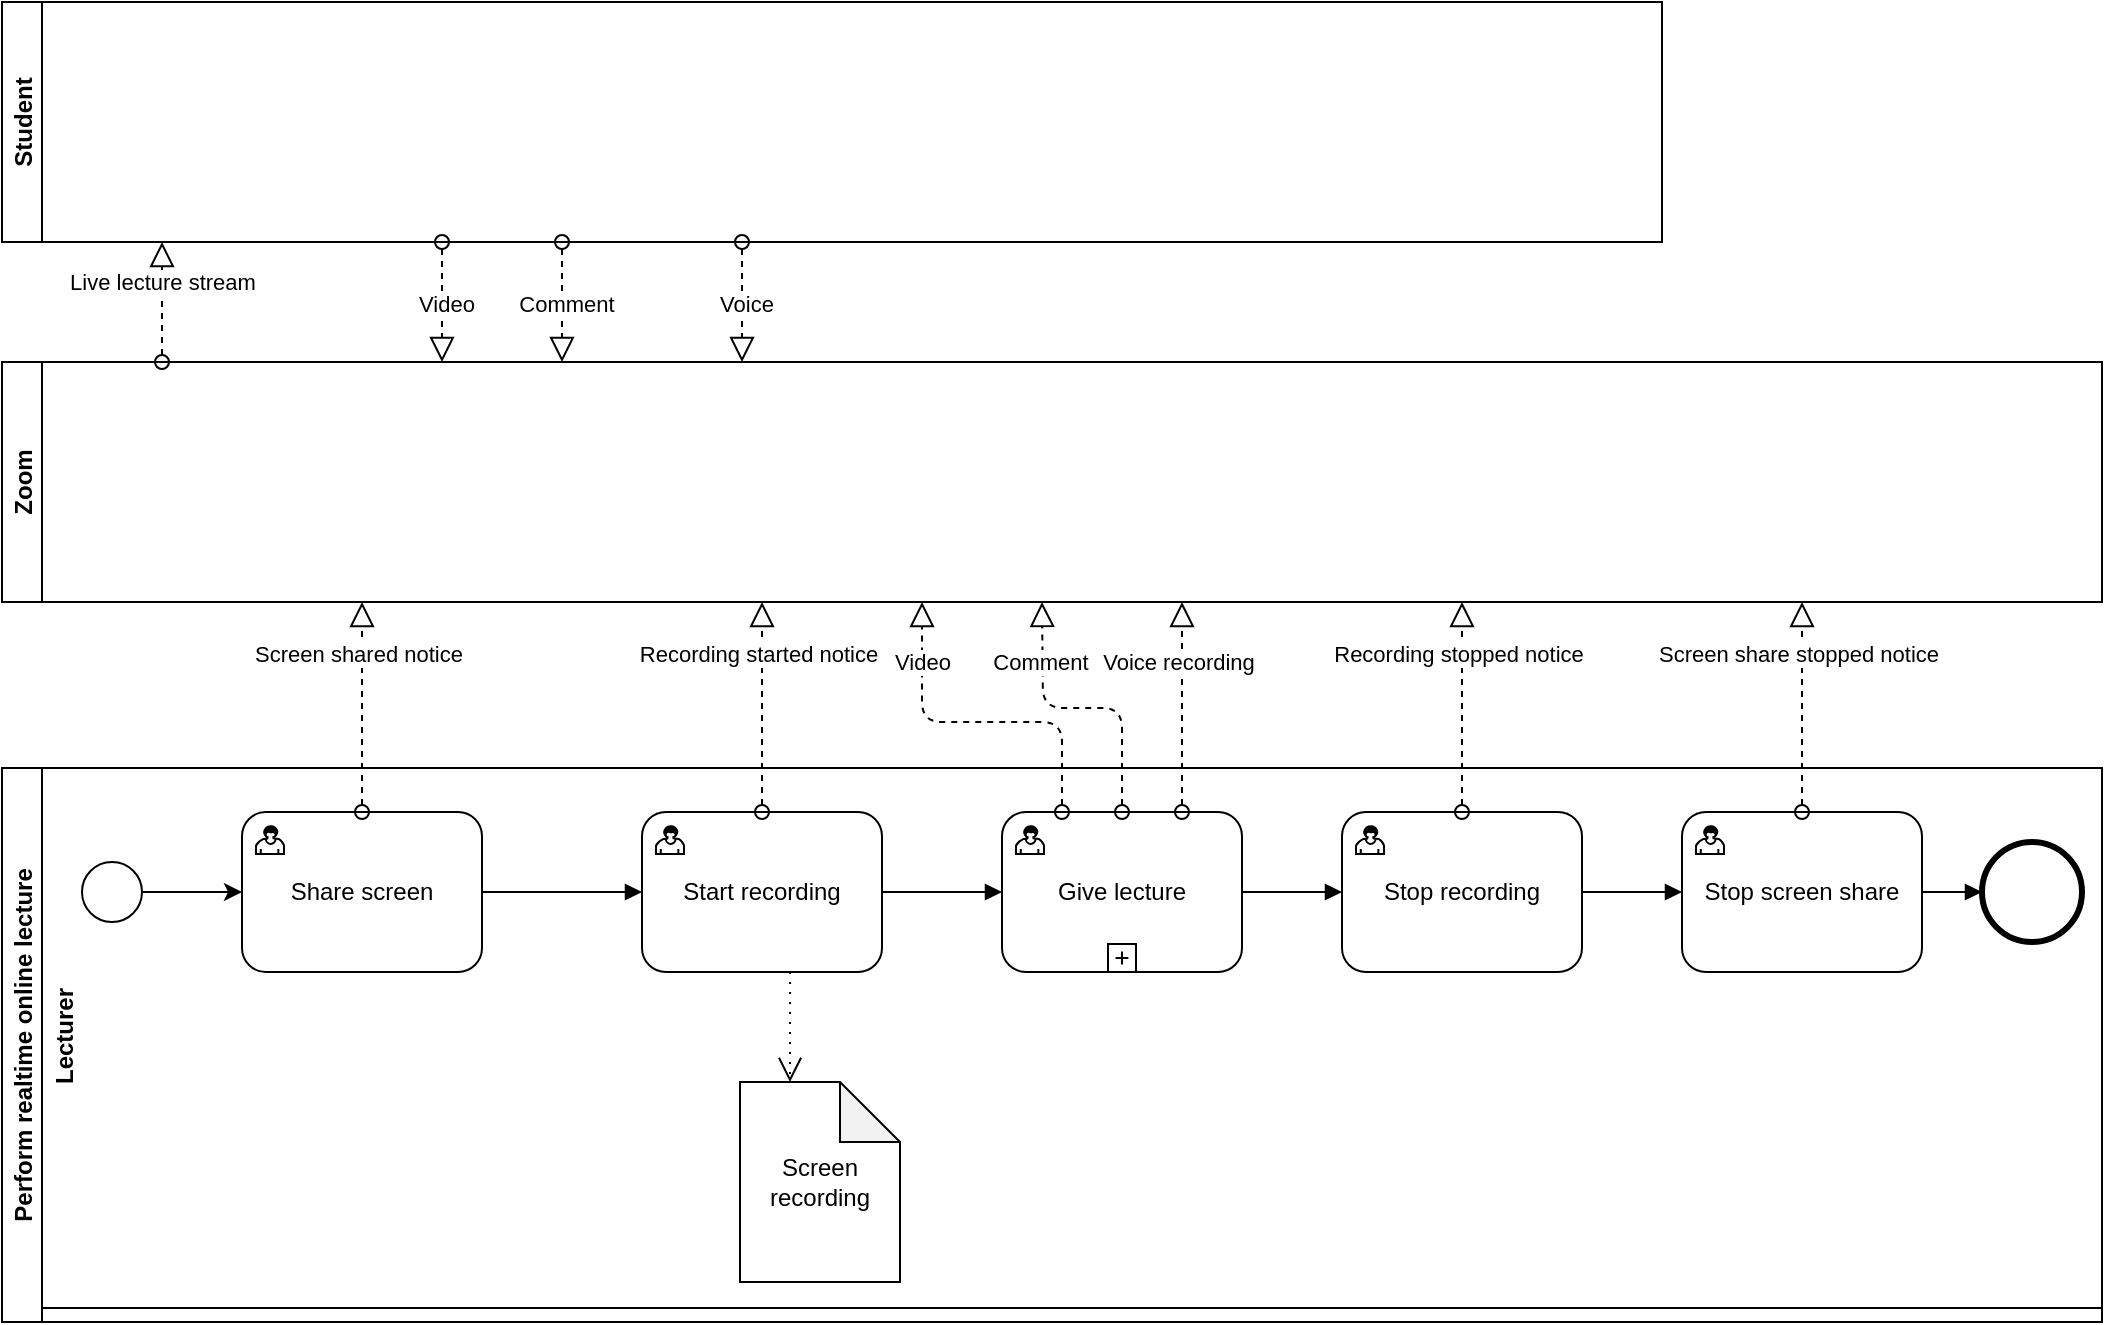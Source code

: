 <mxfile version="13.7.9" type="github">
  <diagram name="Page-1" id="2a216829-ef6e-dabb-86c1-c78162f3ba2b">
    <mxGraphModel dx="815" dy="459" grid="1" gridSize="10" guides="1" tooltips="1" connect="1" arrows="1" fold="1" page="1" pageScale="1" pageWidth="1169" pageHeight="827" background="#ffffff" math="0" shadow="0">
      <root>
        <mxCell id="0" />
        <mxCell id="1" parent="0" />
        <mxCell id="E2MfJ3g03w7xL6Gh8cpz-1" value="Student" style="swimlane;startSize=20;horizontal=0;" vertex="1" parent="1">
          <mxGeometry x="200" y="30" width="830" height="120" as="geometry" />
        </mxCell>
        <mxCell id="E2MfJ3g03w7xL6Gh8cpz-3" value="Zoom" style="swimlane;startSize=20;horizontal=0;" vertex="1" parent="1">
          <mxGeometry x="200" y="210" width="1050" height="120" as="geometry" />
        </mxCell>
        <mxCell id="E2MfJ3g03w7xL6Gh8cpz-5" value="Perform realtime online lecture" style="swimlane;startSize=20;horizontal=0;" vertex="1" parent="1">
          <mxGeometry x="200" y="413" width="1050" height="277" as="geometry" />
        </mxCell>
        <mxCell id="E2MfJ3g03w7xL6Gh8cpz-12" value="Lecturer" style="swimlane;html=1;horizontal=0;swimlaneLine=0;" vertex="1" parent="E2MfJ3g03w7xL6Gh8cpz-5">
          <mxGeometry x="20" width="1030" height="270" as="geometry" />
        </mxCell>
        <mxCell id="E2MfJ3g03w7xL6Gh8cpz-27" style="edgeStyle=orthogonalEdgeStyle;rounded=0;orthogonalLoop=1;jettySize=auto;html=1;entryX=0;entryY=0.5;entryDx=0;entryDy=0;startArrow=none;startFill=0;endArrow=block;endFill=1;" edge="1" parent="E2MfJ3g03w7xL6Gh8cpz-12" source="E2MfJ3g03w7xL6Gh8cpz-9" target="E2MfJ3g03w7xL6Gh8cpz-24">
          <mxGeometry relative="1" as="geometry" />
        </mxCell>
        <mxCell id="E2MfJ3g03w7xL6Gh8cpz-9" value="Start recording" style="html=1;whiteSpace=wrap;rounded=1;dropTarget=0;" vertex="1" parent="E2MfJ3g03w7xL6Gh8cpz-12">
          <mxGeometry x="300" y="22" width="120" height="80" as="geometry" />
        </mxCell>
        <mxCell id="E2MfJ3g03w7xL6Gh8cpz-10" value="" style="html=1;shape=mxgraph.bpmn.user_task;outlineConnect=0;" vertex="1" parent="E2MfJ3g03w7xL6Gh8cpz-9">
          <mxGeometry width="14" height="14" relative="1" as="geometry">
            <mxPoint x="7" y="7" as="offset" />
          </mxGeometry>
        </mxCell>
        <mxCell id="E2MfJ3g03w7xL6Gh8cpz-13" style="edgeStyle=orthogonalEdgeStyle;rounded=0;orthogonalLoop=1;jettySize=auto;html=1;entryX=0;entryY=0.5;entryDx=0;entryDy=0;" edge="1" parent="E2MfJ3g03w7xL6Gh8cpz-12" source="E2MfJ3g03w7xL6Gh8cpz-8" target="E2MfJ3g03w7xL6Gh8cpz-30">
          <mxGeometry relative="1" as="geometry">
            <mxPoint x="130" y="62" as="targetPoint" />
          </mxGeometry>
        </mxCell>
        <mxCell id="E2MfJ3g03w7xL6Gh8cpz-8" value="" style="shape=mxgraph.bpmn.shape;html=1;verticalLabelPosition=bottom;labelBackgroundColor=#ffffff;verticalAlign=top;align=center;perimeter=ellipsePerimeter;outlineConnect=0;outline=standard;symbol=general;" vertex="1" parent="E2MfJ3g03w7xL6Gh8cpz-12">
          <mxGeometry x="20" y="47" width="30" height="30" as="geometry" />
        </mxCell>
        <mxCell id="E2MfJ3g03w7xL6Gh8cpz-19" value="Screen recording" style="shape=note;whiteSpace=wrap;html=1;backgroundOutline=1;darkOpacity=0.05;" vertex="1" parent="E2MfJ3g03w7xL6Gh8cpz-12">
          <mxGeometry x="349" y="157" width="80" height="100" as="geometry" />
        </mxCell>
        <mxCell id="E2MfJ3g03w7xL6Gh8cpz-20" value="" style="startArrow=none;startFill=0;startSize=7;endArrow=open;endFill=0;endSize=10;dashed=1;html=1;exitX=0.617;exitY=1;exitDx=0;exitDy=0;entryX=0;entryY=0;entryDx=25;entryDy=0;entryPerimeter=0;edgeStyle=orthogonalEdgeStyle;dashPattern=1 4;exitPerimeter=0;" edge="1" parent="E2MfJ3g03w7xL6Gh8cpz-12" source="E2MfJ3g03w7xL6Gh8cpz-9" target="E2MfJ3g03w7xL6Gh8cpz-19">
          <mxGeometry width="100" relative="1" as="geometry">
            <mxPoint x="200" y="32" as="sourcePoint" />
            <mxPoint x="200" y="-74" as="targetPoint" />
          </mxGeometry>
        </mxCell>
        <mxCell id="E2MfJ3g03w7xL6Gh8cpz-36" style="edgeStyle=orthogonalEdgeStyle;rounded=0;orthogonalLoop=1;jettySize=auto;html=1;startArrow=none;startFill=0;endArrow=block;endFill=1;exitX=1;exitY=0.5;exitDx=0;exitDy=0;entryX=0;entryY=0.5;entryDx=0;entryDy=0;" edge="1" parent="E2MfJ3g03w7xL6Gh8cpz-12" source="E2MfJ3g03w7xL6Gh8cpz-24" target="E2MfJ3g03w7xL6Gh8cpz-37">
          <mxGeometry relative="1" as="geometry">
            <mxPoint x="640" y="62" as="targetPoint" />
          </mxGeometry>
        </mxCell>
        <mxCell id="E2MfJ3g03w7xL6Gh8cpz-24" value="Give lecture" style="html=1;whiteSpace=wrap;rounded=1;dropTarget=0;" vertex="1" parent="E2MfJ3g03w7xL6Gh8cpz-12">
          <mxGeometry x="480" y="22" width="120" height="80" as="geometry" />
        </mxCell>
        <mxCell id="E2MfJ3g03w7xL6Gh8cpz-25" value="" style="html=1;shape=mxgraph.bpmn.user_task;outlineConnect=0;" vertex="1" parent="E2MfJ3g03w7xL6Gh8cpz-24">
          <mxGeometry width="14" height="14" relative="1" as="geometry">
            <mxPoint x="7" y="7" as="offset" />
          </mxGeometry>
        </mxCell>
        <mxCell id="E2MfJ3g03w7xL6Gh8cpz-26" value="" style="html=1;shape=plus;outlineConnect=0;" vertex="1" parent="E2MfJ3g03w7xL6Gh8cpz-24">
          <mxGeometry x="0.5" y="1" width="14" height="14" relative="1" as="geometry">
            <mxPoint x="-7" y="-14" as="offset" />
          </mxGeometry>
        </mxCell>
        <mxCell id="E2MfJ3g03w7xL6Gh8cpz-32" style="edgeStyle=orthogonalEdgeStyle;rounded=0;orthogonalLoop=1;jettySize=auto;html=1;entryX=0;entryY=0.5;entryDx=0;entryDy=0;startArrow=none;startFill=0;endArrow=block;endFill=1;" edge="1" parent="E2MfJ3g03w7xL6Gh8cpz-12" source="E2MfJ3g03w7xL6Gh8cpz-30" target="E2MfJ3g03w7xL6Gh8cpz-9">
          <mxGeometry relative="1" as="geometry" />
        </mxCell>
        <mxCell id="E2MfJ3g03w7xL6Gh8cpz-30" value="Share screen" style="html=1;whiteSpace=wrap;rounded=1;dropTarget=0;" vertex="1" parent="E2MfJ3g03w7xL6Gh8cpz-12">
          <mxGeometry x="100" y="22" width="120" height="80" as="geometry" />
        </mxCell>
        <mxCell id="E2MfJ3g03w7xL6Gh8cpz-31" value="" style="html=1;shape=mxgraph.bpmn.user_task;outlineConnect=0;" vertex="1" parent="E2MfJ3g03w7xL6Gh8cpz-30">
          <mxGeometry width="14" height="14" relative="1" as="geometry">
            <mxPoint x="7" y="7" as="offset" />
          </mxGeometry>
        </mxCell>
        <mxCell id="E2MfJ3g03w7xL6Gh8cpz-35" value="" style="shape=mxgraph.bpmn.shape;html=1;verticalLabelPosition=bottom;labelBackgroundColor=#ffffff;verticalAlign=top;align=center;perimeter=ellipsePerimeter;outlineConnect=0;outline=end;symbol=general;" vertex="1" parent="E2MfJ3g03w7xL6Gh8cpz-12">
          <mxGeometry x="970" y="37" width="50" height="50" as="geometry" />
        </mxCell>
        <mxCell id="E2MfJ3g03w7xL6Gh8cpz-51" style="edgeStyle=orthogonalEdgeStyle;rounded=0;orthogonalLoop=1;jettySize=auto;html=1;startArrow=none;startFill=0;endArrow=block;endFill=1;entryX=0;entryY=0.5;entryDx=0;entryDy=0;" edge="1" parent="E2MfJ3g03w7xL6Gh8cpz-12" source="E2MfJ3g03w7xL6Gh8cpz-37" target="E2MfJ3g03w7xL6Gh8cpz-54">
          <mxGeometry relative="1" as="geometry">
            <mxPoint x="810" y="62" as="targetPoint" />
          </mxGeometry>
        </mxCell>
        <mxCell id="E2MfJ3g03w7xL6Gh8cpz-37" value="Stop recording" style="html=1;whiteSpace=wrap;rounded=1;dropTarget=0;" vertex="1" parent="E2MfJ3g03w7xL6Gh8cpz-12">
          <mxGeometry x="650" y="22" width="120" height="80" as="geometry" />
        </mxCell>
        <mxCell id="E2MfJ3g03w7xL6Gh8cpz-38" value="" style="html=1;shape=mxgraph.bpmn.user_task;outlineConnect=0;" vertex="1" parent="E2MfJ3g03w7xL6Gh8cpz-37">
          <mxGeometry width="14" height="14" relative="1" as="geometry">
            <mxPoint x="7" y="7" as="offset" />
          </mxGeometry>
        </mxCell>
        <mxCell id="E2MfJ3g03w7xL6Gh8cpz-58" style="edgeStyle=orthogonalEdgeStyle;rounded=0;orthogonalLoop=1;jettySize=auto;html=1;entryX=0;entryY=0.5;entryDx=0;entryDy=0;startArrow=none;startFill=0;endArrow=block;endFill=1;" edge="1" parent="E2MfJ3g03w7xL6Gh8cpz-12" source="E2MfJ3g03w7xL6Gh8cpz-54" target="E2MfJ3g03w7xL6Gh8cpz-35">
          <mxGeometry relative="1" as="geometry" />
        </mxCell>
        <mxCell id="E2MfJ3g03w7xL6Gh8cpz-54" value="Stop screen share" style="html=1;whiteSpace=wrap;rounded=1;dropTarget=0;" vertex="1" parent="E2MfJ3g03w7xL6Gh8cpz-12">
          <mxGeometry x="820" y="22" width="120" height="80" as="geometry" />
        </mxCell>
        <mxCell id="E2MfJ3g03w7xL6Gh8cpz-55" value="" style="html=1;shape=mxgraph.bpmn.user_task;outlineConnect=0;" vertex="1" parent="E2MfJ3g03w7xL6Gh8cpz-54">
          <mxGeometry width="14" height="14" relative="1" as="geometry">
            <mxPoint x="7" y="7" as="offset" />
          </mxGeometry>
        </mxCell>
        <mxCell id="E2MfJ3g03w7xL6Gh8cpz-14" value="" style="startArrow=oval;startFill=0;startSize=7;endArrow=block;endFill=0;endSize=10;dashed=1;html=1;exitX=0.5;exitY=0;exitDx=0;exitDy=0;" edge="1" parent="1" source="E2MfJ3g03w7xL6Gh8cpz-9">
          <mxGeometry width="100" relative="1" as="geometry">
            <mxPoint x="30" y="330" as="sourcePoint" />
            <mxPoint x="580" y="330" as="targetPoint" />
          </mxGeometry>
        </mxCell>
        <mxCell id="E2MfJ3g03w7xL6Gh8cpz-15" value="Recording started notice" style="edgeLabel;html=1;align=center;verticalAlign=middle;resizable=0;points=[];" vertex="1" connectable="0" parent="E2MfJ3g03w7xL6Gh8cpz-14">
          <mxGeometry x="0.509" y="2" relative="1" as="geometry">
            <mxPoint as="offset" />
          </mxGeometry>
        </mxCell>
        <mxCell id="E2MfJ3g03w7xL6Gh8cpz-28" value="" style="startArrow=oval;startFill=0;startSize=7;endArrow=block;endFill=0;endSize=10;dashed=1;html=1;exitX=0.5;exitY=0;exitDx=0;exitDy=0;edgeStyle=orthogonalEdgeStyle;" edge="1" parent="1" source="E2MfJ3g03w7xL6Gh8cpz-24">
          <mxGeometry width="100" relative="1" as="geometry">
            <mxPoint x="420" y="445" as="sourcePoint" />
            <mxPoint x="720" y="330" as="targetPoint" />
          </mxGeometry>
        </mxCell>
        <mxCell id="E2MfJ3g03w7xL6Gh8cpz-29" value="Comment" style="edgeLabel;html=1;align=center;verticalAlign=middle;resizable=0;points=[];" vertex="1" connectable="0" parent="E2MfJ3g03w7xL6Gh8cpz-28">
          <mxGeometry x="0.509" y="2" relative="1" as="geometry">
            <mxPoint y="-5.29" as="offset" />
          </mxGeometry>
        </mxCell>
        <mxCell id="E2MfJ3g03w7xL6Gh8cpz-33" value="" style="startArrow=oval;startFill=0;startSize=7;endArrow=block;endFill=0;endSize=10;dashed=1;html=1;exitX=0.75;exitY=0;exitDx=0;exitDy=0;" edge="1" parent="1" source="E2MfJ3g03w7xL6Gh8cpz-24">
          <mxGeometry width="100" relative="1" as="geometry">
            <mxPoint x="740" y="445" as="sourcePoint" />
            <mxPoint x="790" y="330" as="targetPoint" />
          </mxGeometry>
        </mxCell>
        <mxCell id="E2MfJ3g03w7xL6Gh8cpz-34" value="Voice recording" style="edgeLabel;html=1;align=center;verticalAlign=middle;resizable=0;points=[];" vertex="1" connectable="0" parent="E2MfJ3g03w7xL6Gh8cpz-33">
          <mxGeometry x="0.509" y="2" relative="1" as="geometry">
            <mxPoint y="4" as="offset" />
          </mxGeometry>
        </mxCell>
        <mxCell id="E2MfJ3g03w7xL6Gh8cpz-39" value="" style="startArrow=oval;startFill=0;startSize=7;endArrow=block;endFill=0;endSize=10;dashed=1;html=1;exitX=0.5;exitY=0;exitDx=0;exitDy=0;" edge="1" parent="1" source="E2MfJ3g03w7xL6Gh8cpz-30">
          <mxGeometry width="100" relative="1" as="geometry">
            <mxPoint x="590" y="445" as="sourcePoint" />
            <mxPoint x="380" y="330" as="targetPoint" />
          </mxGeometry>
        </mxCell>
        <mxCell id="E2MfJ3g03w7xL6Gh8cpz-40" value="Screen shared notice" style="edgeLabel;html=1;align=center;verticalAlign=middle;resizable=0;points=[];" vertex="1" connectable="0" parent="E2MfJ3g03w7xL6Gh8cpz-39">
          <mxGeometry x="0.509" y="2" relative="1" as="geometry">
            <mxPoint as="offset" />
          </mxGeometry>
        </mxCell>
        <mxCell id="E2MfJ3g03w7xL6Gh8cpz-41" value="" style="startArrow=oval;startFill=0;startSize=7;endArrow=block;endFill=0;endSize=10;dashed=1;html=1;" edge="1" parent="1">
          <mxGeometry width="100" relative="1" as="geometry">
            <mxPoint x="480" y="150" as="sourcePoint" />
            <mxPoint x="480" y="210" as="targetPoint" />
          </mxGeometry>
        </mxCell>
        <mxCell id="E2MfJ3g03w7xL6Gh8cpz-42" value="Comment" style="edgeLabel;html=1;align=center;verticalAlign=middle;resizable=0;points=[];" vertex="1" connectable="0" parent="E2MfJ3g03w7xL6Gh8cpz-41">
          <mxGeometry x="0.509" y="2" relative="1" as="geometry">
            <mxPoint y="-15" as="offset" />
          </mxGeometry>
        </mxCell>
        <mxCell id="E2MfJ3g03w7xL6Gh8cpz-43" value="" style="startArrow=oval;startFill=0;startSize=7;endArrow=block;endFill=0;endSize=10;dashed=1;html=1;" edge="1" parent="1">
          <mxGeometry width="100" relative="1" as="geometry">
            <mxPoint x="570" y="150" as="sourcePoint" />
            <mxPoint x="570" y="210" as="targetPoint" />
          </mxGeometry>
        </mxCell>
        <mxCell id="E2MfJ3g03w7xL6Gh8cpz-44" value="Voice" style="edgeLabel;html=1;align=center;verticalAlign=middle;resizable=0;points=[];" vertex="1" connectable="0" parent="E2MfJ3g03w7xL6Gh8cpz-43">
          <mxGeometry x="0.509" y="2" relative="1" as="geometry">
            <mxPoint y="-15" as="offset" />
          </mxGeometry>
        </mxCell>
        <mxCell id="E2MfJ3g03w7xL6Gh8cpz-47" value="" style="startArrow=oval;startFill=0;startSize=7;endArrow=block;endFill=0;endSize=10;dashed=1;html=1;" edge="1" parent="1">
          <mxGeometry width="100" relative="1" as="geometry">
            <mxPoint x="280" y="210" as="sourcePoint" />
            <mxPoint x="280" y="150" as="targetPoint" />
          </mxGeometry>
        </mxCell>
        <mxCell id="E2MfJ3g03w7xL6Gh8cpz-48" value="Live lecture stream" style="edgeLabel;html=1;align=center;verticalAlign=middle;resizable=0;points=[];" vertex="1" connectable="0" parent="E2MfJ3g03w7xL6Gh8cpz-47">
          <mxGeometry x="0.509" y="2" relative="1" as="geometry">
            <mxPoint x="2" y="5" as="offset" />
          </mxGeometry>
        </mxCell>
        <mxCell id="E2MfJ3g03w7xL6Gh8cpz-52" value="" style="startArrow=oval;startFill=0;startSize=7;endArrow=block;endFill=0;endSize=10;dashed=1;html=1;exitX=0.5;exitY=0;exitDx=0;exitDy=0;" edge="1" parent="1" source="E2MfJ3g03w7xL6Gh8cpz-37">
          <mxGeometry width="100" relative="1" as="geometry">
            <mxPoint x="390" y="445" as="sourcePoint" />
            <mxPoint x="930" y="330" as="targetPoint" />
          </mxGeometry>
        </mxCell>
        <mxCell id="E2MfJ3g03w7xL6Gh8cpz-53" value="Recording stopped notice" style="edgeLabel;html=1;align=center;verticalAlign=middle;resizable=0;points=[];" vertex="1" connectable="0" parent="E2MfJ3g03w7xL6Gh8cpz-52">
          <mxGeometry x="0.509" y="2" relative="1" as="geometry">
            <mxPoint as="offset" />
          </mxGeometry>
        </mxCell>
        <mxCell id="E2MfJ3g03w7xL6Gh8cpz-56" value="" style="startArrow=oval;startFill=0;startSize=7;endArrow=block;endFill=0;endSize=10;dashed=1;html=1;exitX=0.5;exitY=0;exitDx=0;exitDy=0;" edge="1" parent="1" source="E2MfJ3g03w7xL6Gh8cpz-54">
          <mxGeometry width="100" relative="1" as="geometry">
            <mxPoint x="940" y="445" as="sourcePoint" />
            <mxPoint x="1100" y="330" as="targetPoint" />
          </mxGeometry>
        </mxCell>
        <mxCell id="E2MfJ3g03w7xL6Gh8cpz-57" value="Screen share stopped notice" style="edgeLabel;html=1;align=center;verticalAlign=middle;resizable=0;points=[];" vertex="1" connectable="0" parent="E2MfJ3g03w7xL6Gh8cpz-56">
          <mxGeometry x="0.509" y="2" relative="1" as="geometry">
            <mxPoint as="offset" />
          </mxGeometry>
        </mxCell>
        <mxCell id="E2MfJ3g03w7xL6Gh8cpz-59" value="" style="startArrow=oval;startFill=0;startSize=7;endArrow=block;endFill=0;endSize=10;dashed=1;html=1;" edge="1" parent="1">
          <mxGeometry width="100" relative="1" as="geometry">
            <mxPoint x="420" y="150" as="sourcePoint" />
            <mxPoint x="420" y="210" as="targetPoint" />
          </mxGeometry>
        </mxCell>
        <mxCell id="E2MfJ3g03w7xL6Gh8cpz-60" value="Video" style="edgeLabel;html=1;align=center;verticalAlign=middle;resizable=0;points=[];" vertex="1" connectable="0" parent="E2MfJ3g03w7xL6Gh8cpz-59">
          <mxGeometry x="0.509" y="2" relative="1" as="geometry">
            <mxPoint y="-15" as="offset" />
          </mxGeometry>
        </mxCell>
        <mxCell id="E2MfJ3g03w7xL6Gh8cpz-61" value="" style="startArrow=oval;startFill=0;startSize=7;endArrow=block;endFill=0;endSize=10;dashed=1;html=1;exitX=0.25;exitY=0;exitDx=0;exitDy=0;edgeStyle=orthogonalEdgeStyle;" edge="1" parent="1" source="E2MfJ3g03w7xL6Gh8cpz-24">
          <mxGeometry width="100" relative="1" as="geometry">
            <mxPoint x="670" y="340" as="sourcePoint" />
            <mxPoint x="660" y="330" as="targetPoint" />
            <Array as="points">
              <mxPoint x="730" y="390" />
              <mxPoint x="660" y="390" />
            </Array>
          </mxGeometry>
        </mxCell>
        <mxCell id="E2MfJ3g03w7xL6Gh8cpz-62" value="Video" style="edgeLabel;html=1;align=center;verticalAlign=middle;resizable=0;points=[];" vertex="1" connectable="0" parent="E2MfJ3g03w7xL6Gh8cpz-61">
          <mxGeometry x="-0.113" y="1" relative="1" as="geometry">
            <mxPoint x="-37.29" y="-31.03" as="offset" />
          </mxGeometry>
        </mxCell>
      </root>
    </mxGraphModel>
  </diagram>
</mxfile>
